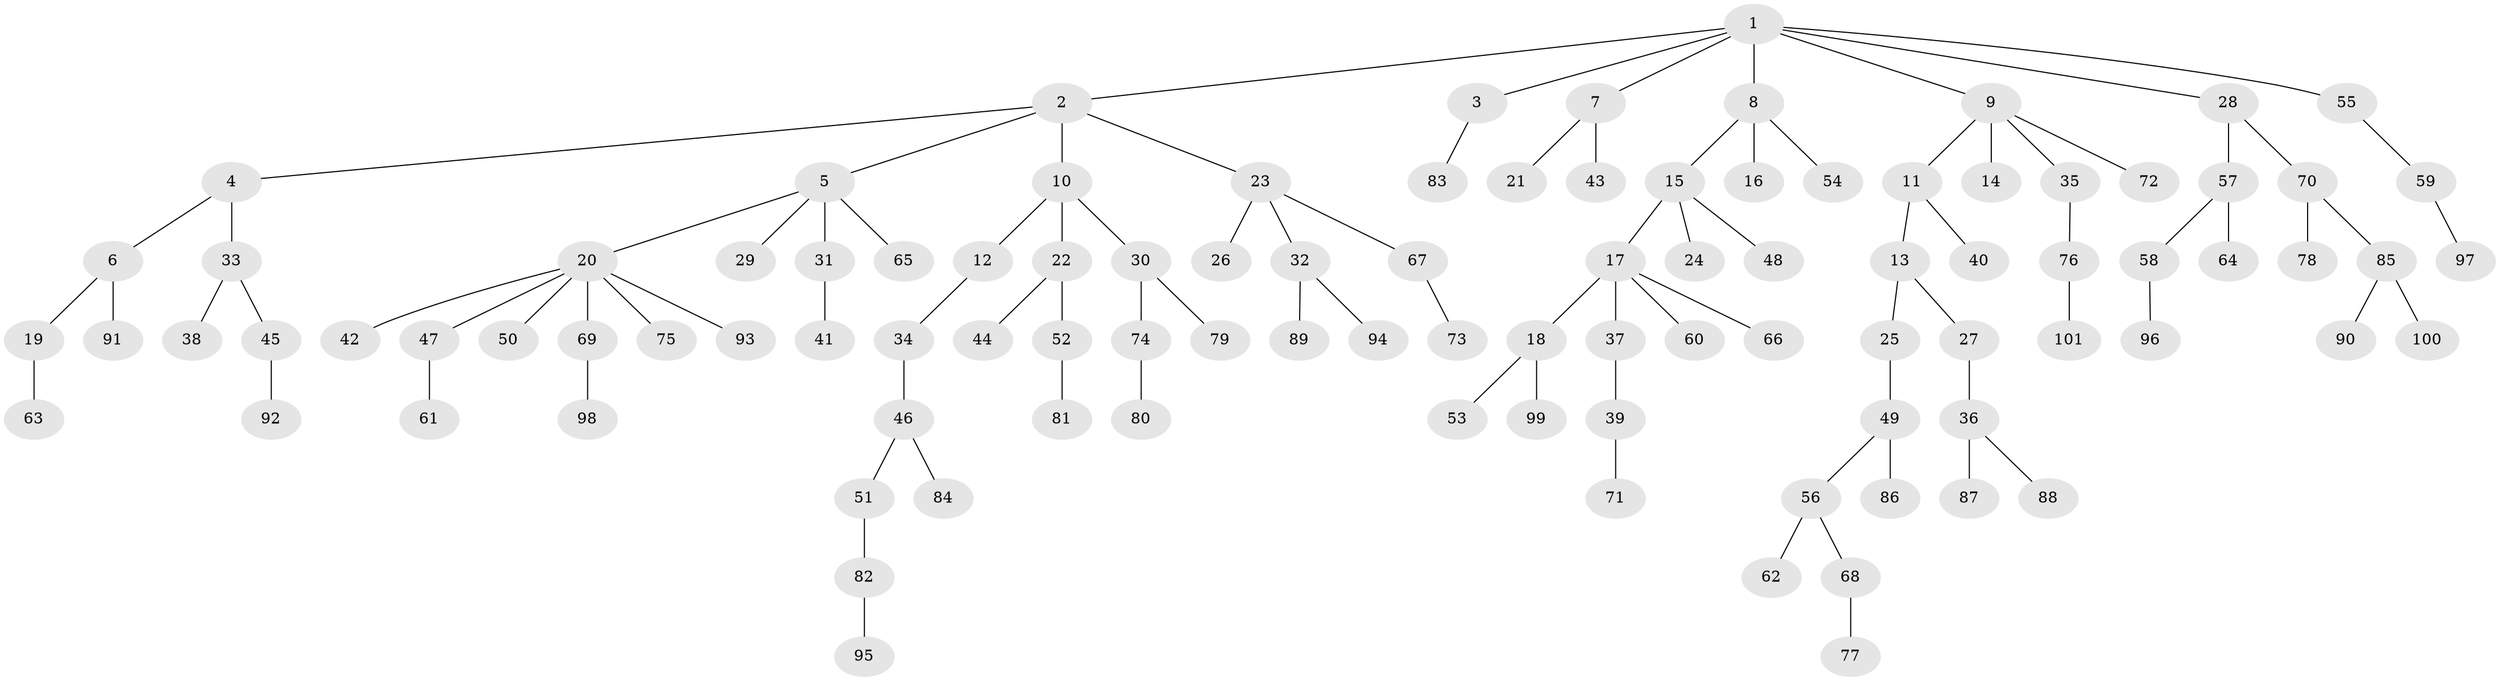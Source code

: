 // coarse degree distribution, {9: 0.02, 3: 0.1, 5: 0.04, 4: 0.08, 2: 0.2, 1: 0.56}
// Generated by graph-tools (version 1.1) at 2025/19/03/04/25 18:19:07]
// undirected, 101 vertices, 100 edges
graph export_dot {
graph [start="1"]
  node [color=gray90,style=filled];
  1;
  2;
  3;
  4;
  5;
  6;
  7;
  8;
  9;
  10;
  11;
  12;
  13;
  14;
  15;
  16;
  17;
  18;
  19;
  20;
  21;
  22;
  23;
  24;
  25;
  26;
  27;
  28;
  29;
  30;
  31;
  32;
  33;
  34;
  35;
  36;
  37;
  38;
  39;
  40;
  41;
  42;
  43;
  44;
  45;
  46;
  47;
  48;
  49;
  50;
  51;
  52;
  53;
  54;
  55;
  56;
  57;
  58;
  59;
  60;
  61;
  62;
  63;
  64;
  65;
  66;
  67;
  68;
  69;
  70;
  71;
  72;
  73;
  74;
  75;
  76;
  77;
  78;
  79;
  80;
  81;
  82;
  83;
  84;
  85;
  86;
  87;
  88;
  89;
  90;
  91;
  92;
  93;
  94;
  95;
  96;
  97;
  98;
  99;
  100;
  101;
  1 -- 2;
  1 -- 3;
  1 -- 7;
  1 -- 8;
  1 -- 9;
  1 -- 28;
  1 -- 55;
  2 -- 4;
  2 -- 5;
  2 -- 10;
  2 -- 23;
  3 -- 83;
  4 -- 6;
  4 -- 33;
  5 -- 20;
  5 -- 29;
  5 -- 31;
  5 -- 65;
  6 -- 19;
  6 -- 91;
  7 -- 21;
  7 -- 43;
  8 -- 15;
  8 -- 16;
  8 -- 54;
  9 -- 11;
  9 -- 14;
  9 -- 35;
  9 -- 72;
  10 -- 12;
  10 -- 22;
  10 -- 30;
  11 -- 13;
  11 -- 40;
  12 -- 34;
  13 -- 25;
  13 -- 27;
  15 -- 17;
  15 -- 24;
  15 -- 48;
  17 -- 18;
  17 -- 37;
  17 -- 60;
  17 -- 66;
  18 -- 53;
  18 -- 99;
  19 -- 63;
  20 -- 42;
  20 -- 47;
  20 -- 50;
  20 -- 69;
  20 -- 75;
  20 -- 93;
  22 -- 44;
  22 -- 52;
  23 -- 26;
  23 -- 32;
  23 -- 67;
  25 -- 49;
  27 -- 36;
  28 -- 57;
  28 -- 70;
  30 -- 74;
  30 -- 79;
  31 -- 41;
  32 -- 89;
  32 -- 94;
  33 -- 38;
  33 -- 45;
  34 -- 46;
  35 -- 76;
  36 -- 87;
  36 -- 88;
  37 -- 39;
  39 -- 71;
  45 -- 92;
  46 -- 51;
  46 -- 84;
  47 -- 61;
  49 -- 56;
  49 -- 86;
  51 -- 82;
  52 -- 81;
  55 -- 59;
  56 -- 62;
  56 -- 68;
  57 -- 58;
  57 -- 64;
  58 -- 96;
  59 -- 97;
  67 -- 73;
  68 -- 77;
  69 -- 98;
  70 -- 78;
  70 -- 85;
  74 -- 80;
  76 -- 101;
  82 -- 95;
  85 -- 90;
  85 -- 100;
}
